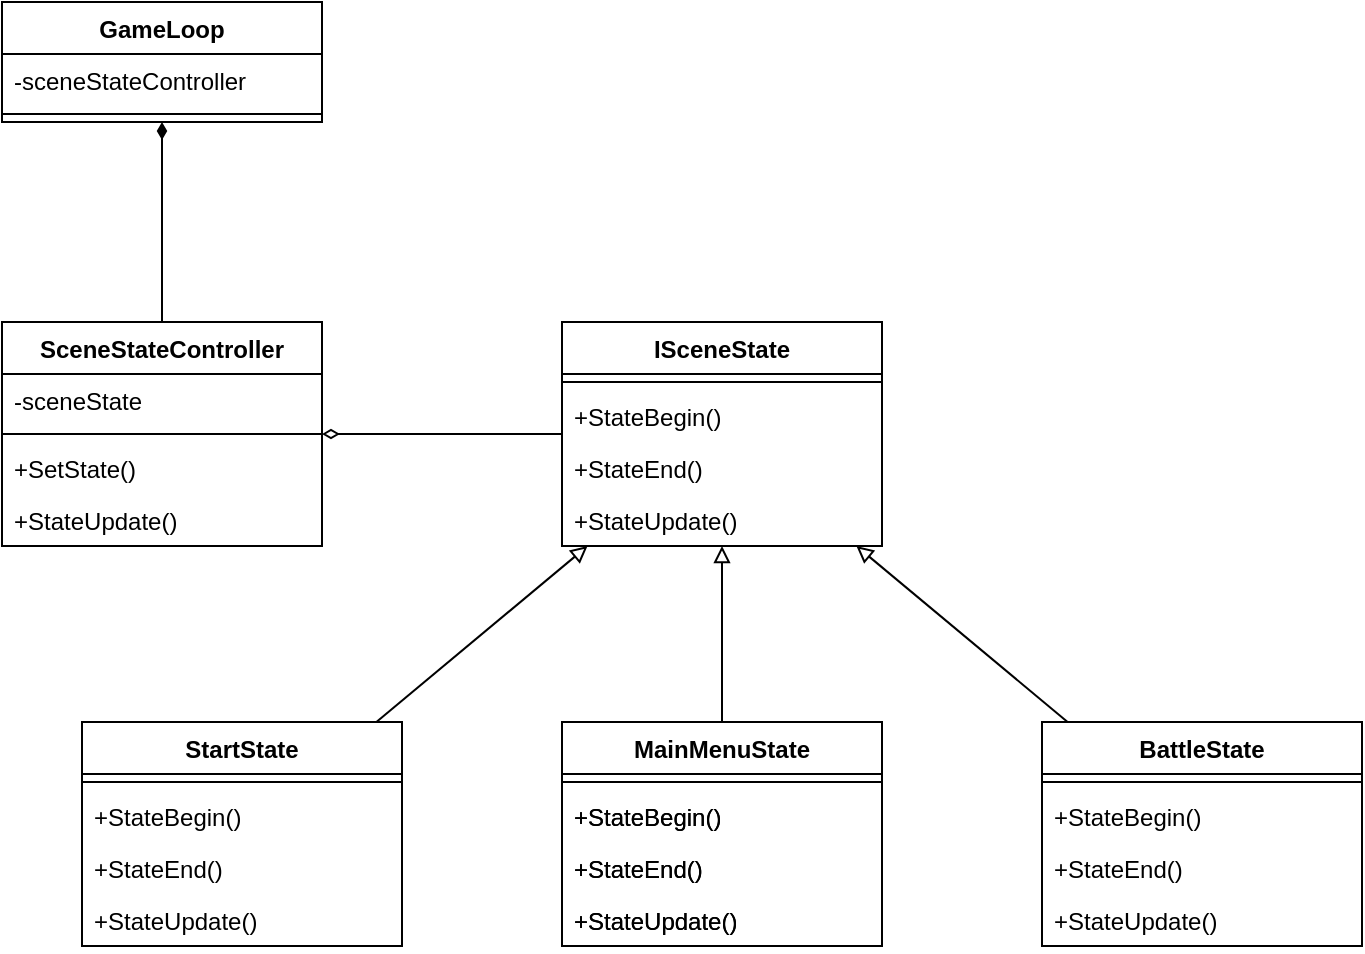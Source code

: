 <mxfile version="22.1.11" type="device">
  <diagram name="第 1 页" id="Anzh3cfrVe1blVd20Gmf">
    <mxGraphModel dx="1434" dy="844" grid="1" gridSize="10" guides="1" tooltips="1" connect="1" arrows="1" fold="1" page="1" pageScale="1" pageWidth="827" pageHeight="1169" math="0" shadow="0">
      <root>
        <mxCell id="0" />
        <mxCell id="1" parent="0" />
        <mxCell id="WvvR0AeDw8sz3Sxfk-36-1" value="GameLoop" style="swimlane;fontStyle=1;align=center;verticalAlign=top;childLayout=stackLayout;horizontal=1;startSize=26;horizontalStack=0;resizeParent=1;resizeParentMax=0;resizeLast=0;collapsible=1;marginBottom=0;whiteSpace=wrap;html=1;" vertex="1" parent="1">
          <mxGeometry x="40" y="160" width="160" height="60" as="geometry" />
        </mxCell>
        <mxCell id="WvvR0AeDw8sz3Sxfk-36-2" value="-sceneStateController" style="text;strokeColor=none;fillColor=none;align=left;verticalAlign=top;spacingLeft=4;spacingRight=4;overflow=hidden;rotatable=0;points=[[0,0.5],[1,0.5]];portConstraint=eastwest;whiteSpace=wrap;html=1;" vertex="1" parent="WvvR0AeDw8sz3Sxfk-36-1">
          <mxGeometry y="26" width="160" height="26" as="geometry" />
        </mxCell>
        <mxCell id="WvvR0AeDw8sz3Sxfk-36-3" value="" style="line;strokeWidth=1;fillColor=none;align=left;verticalAlign=middle;spacingTop=-1;spacingLeft=3;spacingRight=3;rotatable=0;labelPosition=right;points=[];portConstraint=eastwest;strokeColor=inherit;" vertex="1" parent="WvvR0AeDw8sz3Sxfk-36-1">
          <mxGeometry y="52" width="160" height="8" as="geometry" />
        </mxCell>
        <mxCell id="WvvR0AeDw8sz3Sxfk-36-40" style="edgeStyle=none;rounded=0;orthogonalLoop=1;jettySize=auto;html=1;endArrow=diamondThin;endFill=1;" edge="1" parent="1" source="WvvR0AeDw8sz3Sxfk-36-5" target="WvvR0AeDw8sz3Sxfk-36-1">
          <mxGeometry relative="1" as="geometry" />
        </mxCell>
        <mxCell id="WvvR0AeDw8sz3Sxfk-36-5" value="SceneStateController" style="swimlane;fontStyle=1;align=center;verticalAlign=top;childLayout=stackLayout;horizontal=1;startSize=26;horizontalStack=0;resizeParent=1;resizeParentMax=0;resizeLast=0;collapsible=1;marginBottom=0;whiteSpace=wrap;html=1;" vertex="1" parent="1">
          <mxGeometry x="40" y="320" width="160" height="112" as="geometry" />
        </mxCell>
        <mxCell id="WvvR0AeDw8sz3Sxfk-36-6" value="-sceneState" style="text;strokeColor=none;fillColor=none;align=left;verticalAlign=top;spacingLeft=4;spacingRight=4;overflow=hidden;rotatable=0;points=[[0,0.5],[1,0.5]];portConstraint=eastwest;whiteSpace=wrap;html=1;" vertex="1" parent="WvvR0AeDw8sz3Sxfk-36-5">
          <mxGeometry y="26" width="160" height="26" as="geometry" />
        </mxCell>
        <mxCell id="WvvR0AeDw8sz3Sxfk-36-7" value="" style="line;strokeWidth=1;fillColor=none;align=left;verticalAlign=middle;spacingTop=-1;spacingLeft=3;spacingRight=3;rotatable=0;labelPosition=right;points=[];portConstraint=eastwest;strokeColor=inherit;" vertex="1" parent="WvvR0AeDw8sz3Sxfk-36-5">
          <mxGeometry y="52" width="160" height="8" as="geometry" />
        </mxCell>
        <mxCell id="WvvR0AeDw8sz3Sxfk-36-8" value="+SetState()" style="text;strokeColor=none;fillColor=none;align=left;verticalAlign=top;spacingLeft=4;spacingRight=4;overflow=hidden;rotatable=0;points=[[0,0.5],[1,0.5]];portConstraint=eastwest;whiteSpace=wrap;html=1;" vertex="1" parent="WvvR0AeDw8sz3Sxfk-36-5">
          <mxGeometry y="60" width="160" height="26" as="geometry" />
        </mxCell>
        <mxCell id="WvvR0AeDw8sz3Sxfk-36-9" value="+StateUpdate()" style="text;strokeColor=none;fillColor=none;align=left;verticalAlign=top;spacingLeft=4;spacingRight=4;overflow=hidden;rotatable=0;points=[[0,0.5],[1,0.5]];portConstraint=eastwest;whiteSpace=wrap;html=1;" vertex="1" parent="WvvR0AeDw8sz3Sxfk-36-5">
          <mxGeometry y="86" width="160" height="26" as="geometry" />
        </mxCell>
        <mxCell id="WvvR0AeDw8sz3Sxfk-36-39" style="edgeStyle=none;rounded=0;orthogonalLoop=1;jettySize=auto;html=1;endArrow=diamondThin;endFill=0;" edge="1" parent="1" source="WvvR0AeDw8sz3Sxfk-36-10" target="WvvR0AeDw8sz3Sxfk-36-5">
          <mxGeometry relative="1" as="geometry" />
        </mxCell>
        <mxCell id="WvvR0AeDw8sz3Sxfk-36-10" value="ISceneState" style="swimlane;fontStyle=1;align=center;verticalAlign=top;childLayout=stackLayout;horizontal=1;startSize=26;horizontalStack=0;resizeParent=1;resizeParentMax=0;resizeLast=0;collapsible=1;marginBottom=0;whiteSpace=wrap;html=1;" vertex="1" parent="1">
          <mxGeometry x="320" y="320" width="160" height="112" as="geometry" />
        </mxCell>
        <mxCell id="WvvR0AeDw8sz3Sxfk-36-12" value="" style="line;strokeWidth=1;fillColor=none;align=left;verticalAlign=middle;spacingTop=-1;spacingLeft=3;spacingRight=3;rotatable=0;labelPosition=right;points=[];portConstraint=eastwest;strokeColor=inherit;" vertex="1" parent="WvvR0AeDw8sz3Sxfk-36-10">
          <mxGeometry y="26" width="160" height="8" as="geometry" />
        </mxCell>
        <mxCell id="WvvR0AeDw8sz3Sxfk-36-13" value="+StateBegin()" style="text;strokeColor=none;fillColor=none;align=left;verticalAlign=top;spacingLeft=4;spacingRight=4;overflow=hidden;rotatable=0;points=[[0,0.5],[1,0.5]];portConstraint=eastwest;whiteSpace=wrap;html=1;" vertex="1" parent="WvvR0AeDw8sz3Sxfk-36-10">
          <mxGeometry y="34" width="160" height="26" as="geometry" />
        </mxCell>
        <mxCell id="WvvR0AeDw8sz3Sxfk-36-14" value="+StateEnd()" style="text;strokeColor=none;fillColor=none;align=left;verticalAlign=top;spacingLeft=4;spacingRight=4;overflow=hidden;rotatable=0;points=[[0,0.5],[1,0.5]];portConstraint=eastwest;whiteSpace=wrap;html=1;" vertex="1" parent="WvvR0AeDw8sz3Sxfk-36-10">
          <mxGeometry y="60" width="160" height="26" as="geometry" />
        </mxCell>
        <mxCell id="WvvR0AeDw8sz3Sxfk-36-15" value="+StateUpdate()" style="text;strokeColor=none;fillColor=none;align=left;verticalAlign=top;spacingLeft=4;spacingRight=4;overflow=hidden;rotatable=0;points=[[0,0.5],[1,0.5]];portConstraint=eastwest;whiteSpace=wrap;html=1;" vertex="1" parent="WvvR0AeDw8sz3Sxfk-36-10">
          <mxGeometry y="86" width="160" height="26" as="geometry" />
        </mxCell>
        <mxCell id="WvvR0AeDw8sz3Sxfk-36-16" value="ISceneState" style="swimlane;fontStyle=1;align=center;verticalAlign=top;childLayout=stackLayout;horizontal=1;startSize=26;horizontalStack=0;resizeParent=1;resizeParentMax=0;resizeLast=0;collapsible=1;marginBottom=0;whiteSpace=wrap;html=1;" vertex="1" parent="1">
          <mxGeometry x="320" y="520" width="160" height="112" as="geometry" />
        </mxCell>
        <mxCell id="WvvR0AeDw8sz3Sxfk-36-17" value="" style="line;strokeWidth=1;fillColor=none;align=left;verticalAlign=middle;spacingTop=-1;spacingLeft=3;spacingRight=3;rotatable=0;labelPosition=right;points=[];portConstraint=eastwest;strokeColor=inherit;" vertex="1" parent="WvvR0AeDw8sz3Sxfk-36-16">
          <mxGeometry y="26" width="160" height="8" as="geometry" />
        </mxCell>
        <mxCell id="WvvR0AeDw8sz3Sxfk-36-18" value="+StateBegin()" style="text;strokeColor=none;fillColor=none;align=left;verticalAlign=top;spacingLeft=4;spacingRight=4;overflow=hidden;rotatable=0;points=[[0,0.5],[1,0.5]];portConstraint=eastwest;whiteSpace=wrap;html=1;" vertex="1" parent="WvvR0AeDw8sz3Sxfk-36-16">
          <mxGeometry y="34" width="160" height="26" as="geometry" />
        </mxCell>
        <mxCell id="WvvR0AeDw8sz3Sxfk-36-19" value="+StateEnd()" style="text;strokeColor=none;fillColor=none;align=left;verticalAlign=top;spacingLeft=4;spacingRight=4;overflow=hidden;rotatable=0;points=[[0,0.5],[1,0.5]];portConstraint=eastwest;whiteSpace=wrap;html=1;" vertex="1" parent="WvvR0AeDw8sz3Sxfk-36-16">
          <mxGeometry y="60" width="160" height="26" as="geometry" />
        </mxCell>
        <mxCell id="WvvR0AeDw8sz3Sxfk-36-20" value="+StateUpdate()" style="text;strokeColor=none;fillColor=none;align=left;verticalAlign=top;spacingLeft=4;spacingRight=4;overflow=hidden;rotatable=0;points=[[0,0.5],[1,0.5]];portConstraint=eastwest;whiteSpace=wrap;html=1;" vertex="1" parent="WvvR0AeDw8sz3Sxfk-36-16">
          <mxGeometry y="86" width="160" height="26" as="geometry" />
        </mxCell>
        <mxCell id="WvvR0AeDw8sz3Sxfk-36-38" style="edgeStyle=none;rounded=0;orthogonalLoop=1;jettySize=auto;html=1;endArrow=block;endFill=0;" edge="1" parent="1" source="WvvR0AeDw8sz3Sxfk-36-21" target="WvvR0AeDw8sz3Sxfk-36-10">
          <mxGeometry relative="1" as="geometry" />
        </mxCell>
        <mxCell id="WvvR0AeDw8sz3Sxfk-36-21" value="BattleState" style="swimlane;fontStyle=1;align=center;verticalAlign=top;childLayout=stackLayout;horizontal=1;startSize=26;horizontalStack=0;resizeParent=1;resizeParentMax=0;resizeLast=0;collapsible=1;marginBottom=0;whiteSpace=wrap;html=1;" vertex="1" parent="1">
          <mxGeometry x="560" y="520" width="160" height="112" as="geometry" />
        </mxCell>
        <mxCell id="WvvR0AeDw8sz3Sxfk-36-22" value="" style="line;strokeWidth=1;fillColor=none;align=left;verticalAlign=middle;spacingTop=-1;spacingLeft=3;spacingRight=3;rotatable=0;labelPosition=right;points=[];portConstraint=eastwest;strokeColor=inherit;" vertex="1" parent="WvvR0AeDw8sz3Sxfk-36-21">
          <mxGeometry y="26" width="160" height="8" as="geometry" />
        </mxCell>
        <mxCell id="WvvR0AeDw8sz3Sxfk-36-23" value="+StateBegin()" style="text;strokeColor=none;fillColor=none;align=left;verticalAlign=top;spacingLeft=4;spacingRight=4;overflow=hidden;rotatable=0;points=[[0,0.5],[1,0.5]];portConstraint=eastwest;whiteSpace=wrap;html=1;" vertex="1" parent="WvvR0AeDw8sz3Sxfk-36-21">
          <mxGeometry y="34" width="160" height="26" as="geometry" />
        </mxCell>
        <mxCell id="WvvR0AeDw8sz3Sxfk-36-24" value="+StateEnd()" style="text;strokeColor=none;fillColor=none;align=left;verticalAlign=top;spacingLeft=4;spacingRight=4;overflow=hidden;rotatable=0;points=[[0,0.5],[1,0.5]];portConstraint=eastwest;whiteSpace=wrap;html=1;" vertex="1" parent="WvvR0AeDw8sz3Sxfk-36-21">
          <mxGeometry y="60" width="160" height="26" as="geometry" />
        </mxCell>
        <mxCell id="WvvR0AeDw8sz3Sxfk-36-25" value="+StateUpdate()" style="text;strokeColor=none;fillColor=none;align=left;verticalAlign=top;spacingLeft=4;spacingRight=4;overflow=hidden;rotatable=0;points=[[0,0.5],[1,0.5]];portConstraint=eastwest;whiteSpace=wrap;html=1;" vertex="1" parent="WvvR0AeDw8sz3Sxfk-36-21">
          <mxGeometry y="86" width="160" height="26" as="geometry" />
        </mxCell>
        <mxCell id="WvvR0AeDw8sz3Sxfk-36-37" style="edgeStyle=none;rounded=0;orthogonalLoop=1;jettySize=auto;html=1;endArrow=block;endFill=0;" edge="1" parent="1" source="WvvR0AeDw8sz3Sxfk-36-26" target="WvvR0AeDw8sz3Sxfk-36-10">
          <mxGeometry relative="1" as="geometry" />
        </mxCell>
        <mxCell id="WvvR0AeDw8sz3Sxfk-36-26" value="MainMenuState" style="swimlane;fontStyle=1;align=center;verticalAlign=top;childLayout=stackLayout;horizontal=1;startSize=26;horizontalStack=0;resizeParent=1;resizeParentMax=0;resizeLast=0;collapsible=1;marginBottom=0;whiteSpace=wrap;html=1;" vertex="1" parent="1">
          <mxGeometry x="320" y="520" width="160" height="112" as="geometry" />
        </mxCell>
        <mxCell id="WvvR0AeDw8sz3Sxfk-36-27" value="" style="line;strokeWidth=1;fillColor=none;align=left;verticalAlign=middle;spacingTop=-1;spacingLeft=3;spacingRight=3;rotatable=0;labelPosition=right;points=[];portConstraint=eastwest;strokeColor=inherit;" vertex="1" parent="WvvR0AeDw8sz3Sxfk-36-26">
          <mxGeometry y="26" width="160" height="8" as="geometry" />
        </mxCell>
        <mxCell id="WvvR0AeDw8sz3Sxfk-36-28" value="+StateBegin()" style="text;strokeColor=none;fillColor=none;align=left;verticalAlign=top;spacingLeft=4;spacingRight=4;overflow=hidden;rotatable=0;points=[[0,0.5],[1,0.5]];portConstraint=eastwest;whiteSpace=wrap;html=1;" vertex="1" parent="WvvR0AeDw8sz3Sxfk-36-26">
          <mxGeometry y="34" width="160" height="26" as="geometry" />
        </mxCell>
        <mxCell id="WvvR0AeDw8sz3Sxfk-36-29" value="+StateEnd()" style="text;strokeColor=none;fillColor=none;align=left;verticalAlign=top;spacingLeft=4;spacingRight=4;overflow=hidden;rotatable=0;points=[[0,0.5],[1,0.5]];portConstraint=eastwest;whiteSpace=wrap;html=1;" vertex="1" parent="WvvR0AeDw8sz3Sxfk-36-26">
          <mxGeometry y="60" width="160" height="26" as="geometry" />
        </mxCell>
        <mxCell id="WvvR0AeDw8sz3Sxfk-36-30" value="+StateUpdate()" style="text;strokeColor=none;fillColor=none;align=left;verticalAlign=top;spacingLeft=4;spacingRight=4;overflow=hidden;rotatable=0;points=[[0,0.5],[1,0.5]];portConstraint=eastwest;whiteSpace=wrap;html=1;" vertex="1" parent="WvvR0AeDw8sz3Sxfk-36-26">
          <mxGeometry y="86" width="160" height="26" as="geometry" />
        </mxCell>
        <mxCell id="WvvR0AeDw8sz3Sxfk-36-36" style="edgeStyle=none;rounded=0;orthogonalLoop=1;jettySize=auto;html=1;endArrow=block;endFill=0;" edge="1" parent="1" source="WvvR0AeDw8sz3Sxfk-36-31" target="WvvR0AeDw8sz3Sxfk-36-10">
          <mxGeometry relative="1" as="geometry" />
        </mxCell>
        <mxCell id="WvvR0AeDw8sz3Sxfk-36-31" value="StartState" style="swimlane;fontStyle=1;align=center;verticalAlign=top;childLayout=stackLayout;horizontal=1;startSize=26;horizontalStack=0;resizeParent=1;resizeParentMax=0;resizeLast=0;collapsible=1;marginBottom=0;whiteSpace=wrap;html=1;" vertex="1" parent="1">
          <mxGeometry x="80" y="520" width="160" height="112" as="geometry" />
        </mxCell>
        <mxCell id="WvvR0AeDw8sz3Sxfk-36-32" value="" style="line;strokeWidth=1;fillColor=none;align=left;verticalAlign=middle;spacingTop=-1;spacingLeft=3;spacingRight=3;rotatable=0;labelPosition=right;points=[];portConstraint=eastwest;strokeColor=inherit;" vertex="1" parent="WvvR0AeDw8sz3Sxfk-36-31">
          <mxGeometry y="26" width="160" height="8" as="geometry" />
        </mxCell>
        <mxCell id="WvvR0AeDw8sz3Sxfk-36-33" value="+StateBegin()" style="text;strokeColor=none;fillColor=none;align=left;verticalAlign=top;spacingLeft=4;spacingRight=4;overflow=hidden;rotatable=0;points=[[0,0.5],[1,0.5]];portConstraint=eastwest;whiteSpace=wrap;html=1;" vertex="1" parent="WvvR0AeDw8sz3Sxfk-36-31">
          <mxGeometry y="34" width="160" height="26" as="geometry" />
        </mxCell>
        <mxCell id="WvvR0AeDw8sz3Sxfk-36-34" value="+StateEnd()" style="text;strokeColor=none;fillColor=none;align=left;verticalAlign=top;spacingLeft=4;spacingRight=4;overflow=hidden;rotatable=0;points=[[0,0.5],[1,0.5]];portConstraint=eastwest;whiteSpace=wrap;html=1;" vertex="1" parent="WvvR0AeDw8sz3Sxfk-36-31">
          <mxGeometry y="60" width="160" height="26" as="geometry" />
        </mxCell>
        <mxCell id="WvvR0AeDw8sz3Sxfk-36-35" value="+StateUpdate()" style="text;strokeColor=none;fillColor=none;align=left;verticalAlign=top;spacingLeft=4;spacingRight=4;overflow=hidden;rotatable=0;points=[[0,0.5],[1,0.5]];portConstraint=eastwest;whiteSpace=wrap;html=1;" vertex="1" parent="WvvR0AeDw8sz3Sxfk-36-31">
          <mxGeometry y="86" width="160" height="26" as="geometry" />
        </mxCell>
      </root>
    </mxGraphModel>
  </diagram>
</mxfile>
